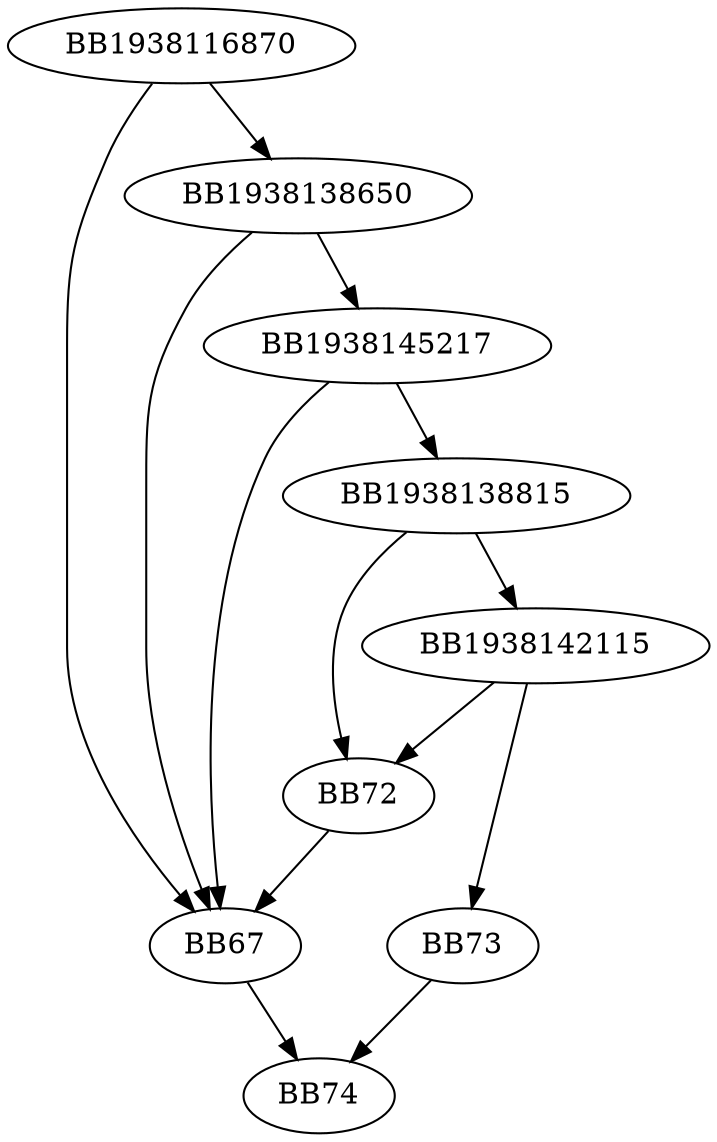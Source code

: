 digraph G{
	BB1938116870->BB67;
	BB1938116870->BB1938138650;
	BB1938138650->BB67;
	BB1938138650->BB1938145217;
	BB1938145217->BB1938138815;
	BB1938145217->BB67;
	BB1938138815->BB1938142115;
	BB1938138815->BB72;
	BB1938142115->BB73;
	BB1938142115->BB72;
	BB73->BB74;
	BB72->BB67;
	BB67->BB74;
}
